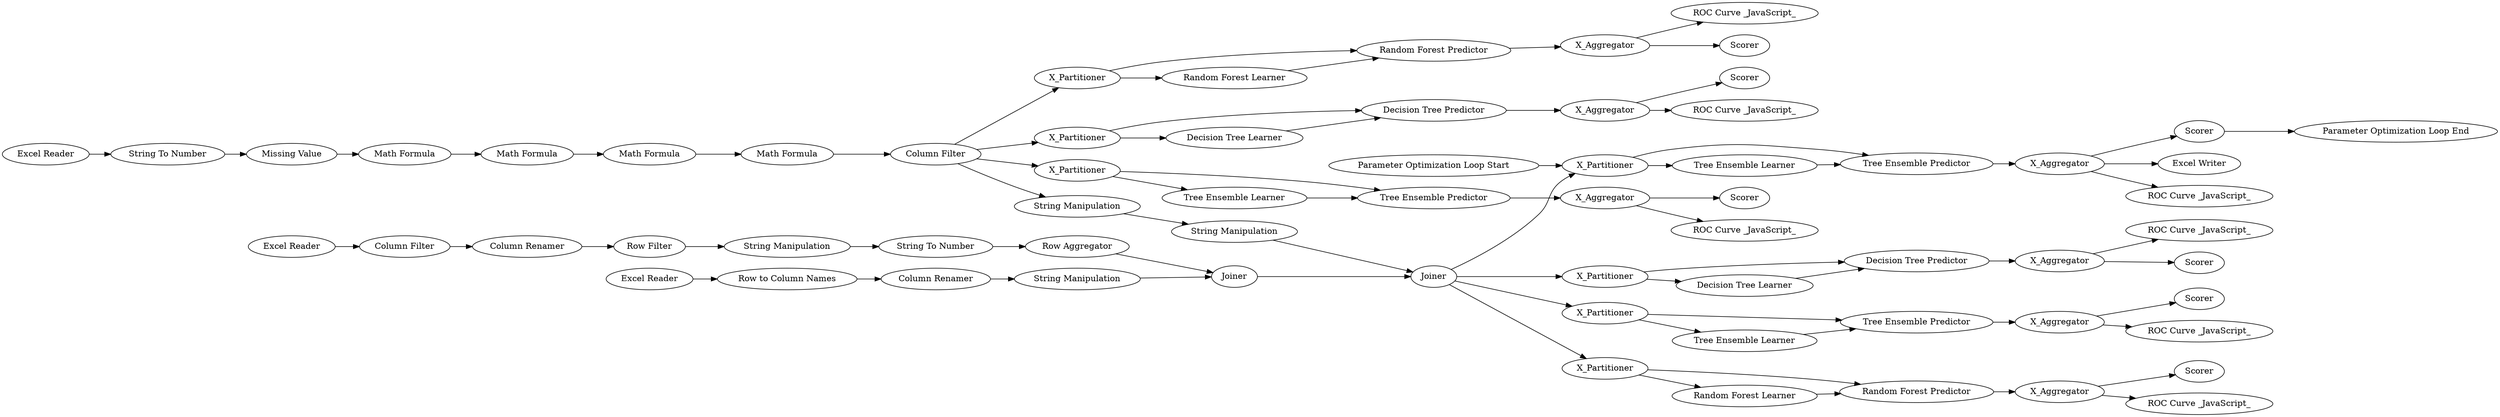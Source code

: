 digraph {
	66 -> 68
	93 -> 82
	7 -> 8
	8 -> 9
	71 -> 72
	78 -> 79
	103 -> 106
	85 -> 89
	96 -> 83
	82 -> 96
	59 -> 60
	39 -> 49
	80 -> 85
	92 -> 98
	80 -> 94
	86 -> 91
	76 -> 73
	64 -> 105
	89 -> 92
	41 -> 39
	106 -> 101
	107 -> 102
	94 -> 87
	11 -> 51
	51 -> 57
	54 -> 55
	86 -> 90
	51 -> 56
	103 -> 108
	77 -> 76
	85 -> 88
	10 -> 11
	59 -> 61
	68 -> 69
	56 -> 57
	103 -> 104
	96 -> 97
	67 -> 70
	80 -> 93
	87 -> 86
	11 -> 41
	81 -> 82
	92 -> 95
	11 -> 78
	69 -> 74
	84 -> 87
	105 -> 102
	105 -> 107
	79 -> 80
	54 -> 58
	72 -> 75
	75 -> 77
	94 -> 84
	65 -> 5
	102 -> 103
	60 -> 61
	70 -> 71
	11 -> 59
	6 -> 7
	49 -> 50
	93 -> 81
	61 -> 62
	62 -> 99
	73 -> 80
	49 -> 40
	37 -> 39
	74 -> 73
	88 -> 89
	41 -> 37
	62 -> 63
	5 -> 6
	9 -> 10
	80 -> 105
	57 -> 54
	91 [label=Scorer]
	57 [label="Decision Tree Predictor"]
	55 [label=Scorer]
	103 [label=X_Aggregator]
	7 [label="Math Formula"]
	79 [label="String Manipulation"]
	89 [label="Tree Ensemble Predictor"]
	9 [label="Math Formula"]
	97 [label=Scorer]
	58 [label="ROC Curve _JavaScript_"]
	8 [label="Math Formula"]
	74 [label="String Manipulation"]
	108 [label="Excel Writer"]
	105 [label=X_Partitioner]
	78 [label="String Manipulation"]
	80 [label=Joiner]
	64 [label="Parameter Optimization Loop Start"]
	92 [label=X_Aggregator]
	49 [label=X_Aggregator]
	84 [label="Random Forest Learner"]
	41 [label=X_Partitioner]
	98 [label=Scorer]
	51 [label=X_Partitioner]
	56 [label="Decision Tree Learner"]
	6 [label="Missing Value"]
	54 [label=X_Aggregator]
	10 [label="Math Formula"]
	59 [label=X_Partitioner]
	75 [label="String Manipulation"]
	85 [label=X_Partitioner]
	86 [label=X_Aggregator]
	50 [label="ROC Curve _JavaScript_"]
	90 [label="ROC Curve _JavaScript_"]
	68 [label="Row to Column Names"]
	87 [label="Random Forest Predictor"]
	67 [label="Excel Reader"]
	11 [label="Column Filter"]
	72 [label="Row Filter"]
	101 [label="Parameter Optimization Loop End"]
	61 [label="Tree Ensemble Predictor"]
	63 [label="ROC Curve _JavaScript_"]
	77 [label="String To Number"]
	76 [label="Row Aggregator"]
	93 [label=X_Partitioner]
	106 [label=Scorer]
	83 [label="ROC Curve _JavaScript_"]
	60 [label="Tree Ensemble Learner"]
	81 [label="Decision Tree Learner"]
	5 [label="String To Number"]
	94 [label=X_Partitioner]
	99 [label=Scorer]
	107 [label="Tree Ensemble Learner"]
	96 [label=X_Aggregator]
	102 [label="Tree Ensemble Predictor"]
	62 [label=X_Aggregator]
	66 [label="Excel Reader"]
	70 [label="Column Filter"]
	82 [label="Decision Tree Predictor"]
	65 [label="Excel Reader"]
	69 [label="Column Renamer"]
	71 [label="Column Renamer"]
	104 [label="ROC Curve _JavaScript_"]
	88 [label="Tree Ensemble Learner"]
	40 [label=Scorer]
	95 [label="ROC Curve _JavaScript_"]
	39 [label="Random Forest Predictor"]
	73 [label=Joiner]
	37 [label="Random Forest Learner"]
	rankdir=LR
}
